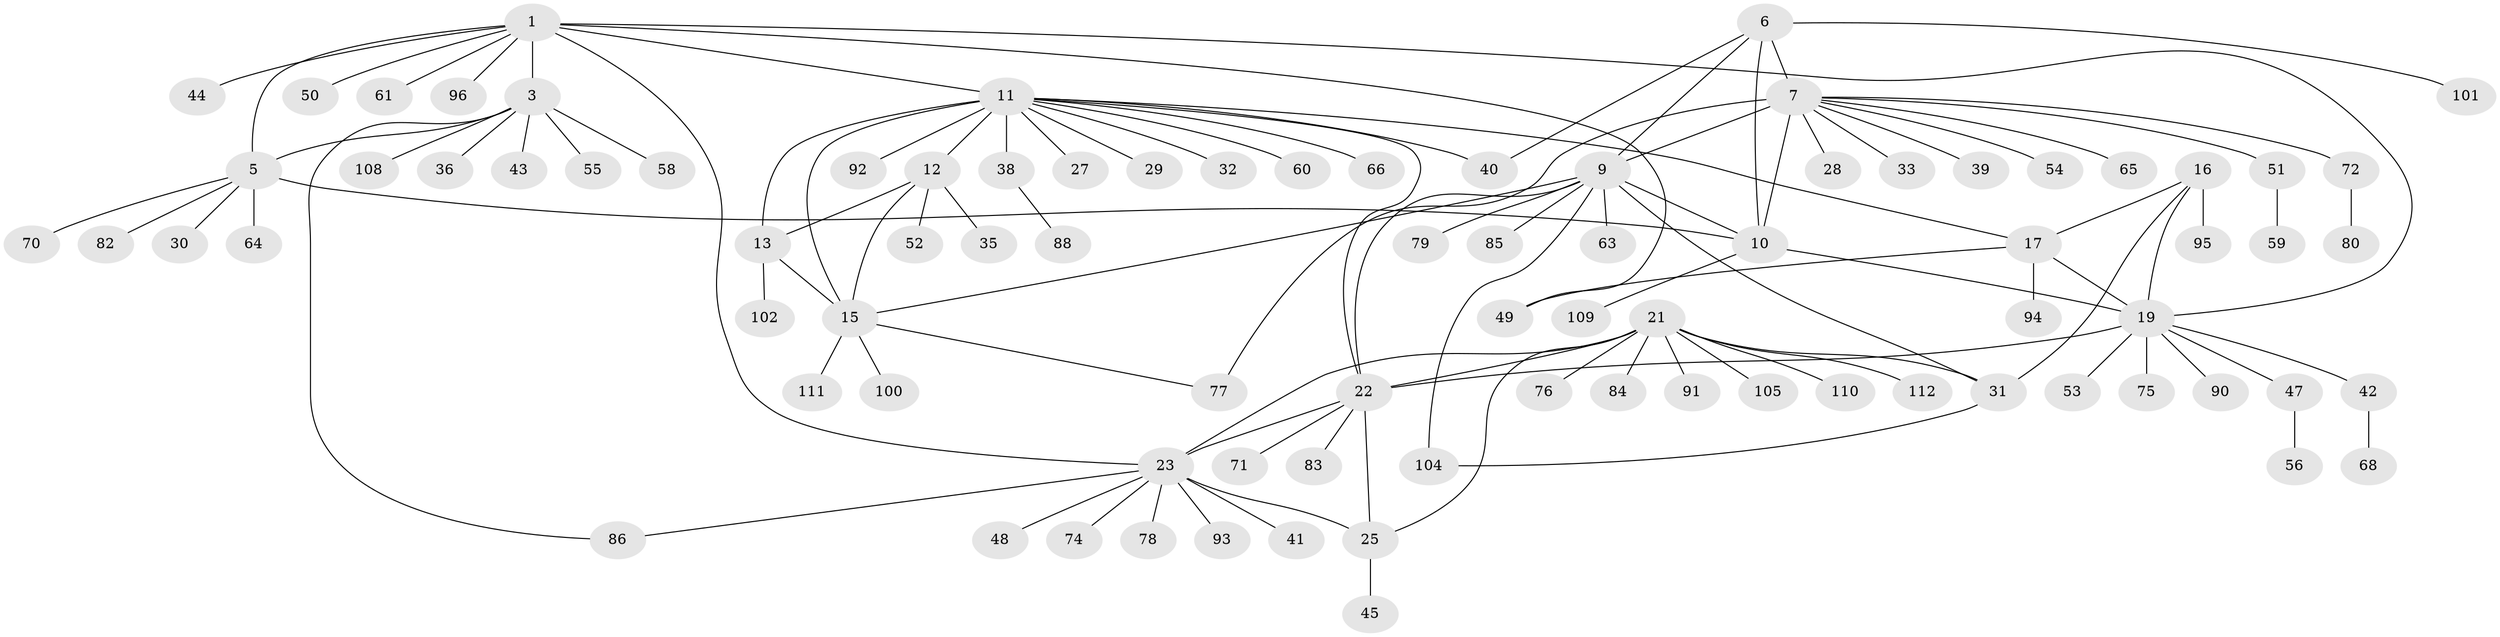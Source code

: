 // original degree distribution, {11: 0.017857142857142856, 5: 0.03571428571428571, 7: 0.07142857142857142, 10: 0.017857142857142856, 9: 0.026785714285714284, 12: 0.008928571428571428, 8: 0.026785714285714284, 6: 0.026785714285714284, 1: 0.6160714285714286, 4: 0.008928571428571428, 3: 0.03571428571428571, 2: 0.10714285714285714}
// Generated by graph-tools (version 1.1) at 2025/11/02/27/25 16:11:29]
// undirected, 87 vertices, 110 edges
graph export_dot {
graph [start="1"]
  node [color=gray90,style=filled];
  1 [super="+2"];
  3 [super="+4"];
  5 [super="+46"];
  6 [super="+62"];
  7 [super="+8"];
  9 [super="+57"];
  10 [super="+87"];
  11 [super="+14"];
  12 [super="+106"];
  13 [super="+69"];
  15 [super="+26"];
  16 [super="+18"];
  17 [super="+107"];
  19 [super="+20"];
  21 [super="+34"];
  22 [super="+24"];
  23 [super="+37"];
  25;
  27;
  28;
  29;
  30;
  31 [super="+67"];
  32;
  33;
  35;
  36;
  38 [super="+103"];
  39;
  40;
  41;
  42 [super="+81"];
  43;
  44;
  45 [super="+89"];
  47 [super="+73"];
  48;
  49;
  50;
  51;
  52;
  53;
  54 [super="+97"];
  55;
  56 [super="+98"];
  58;
  59;
  60;
  61;
  63;
  64;
  65;
  66;
  68;
  70;
  71;
  72;
  74;
  75;
  76;
  77;
  78;
  79;
  80;
  82 [super="+99"];
  83;
  84;
  85;
  86;
  88;
  90;
  91;
  92;
  93;
  94;
  95;
  96;
  100;
  101;
  102;
  104;
  105;
  108;
  109;
  110;
  111;
  112;
  1 -- 3 [weight=4];
  1 -- 5 [weight=2];
  1 -- 23;
  1 -- 44;
  1 -- 49;
  1 -- 50;
  1 -- 61;
  1 -- 96;
  1 -- 11;
  1 -- 19;
  3 -- 5 [weight=2];
  3 -- 43;
  3 -- 58;
  3 -- 108;
  3 -- 36;
  3 -- 86;
  3 -- 55;
  5 -- 10;
  5 -- 30;
  5 -- 64;
  5 -- 70;
  5 -- 82;
  6 -- 7 [weight=2];
  6 -- 9;
  6 -- 10;
  6 -- 40;
  6 -- 101;
  7 -- 9 [weight=2];
  7 -- 10 [weight=2];
  7 -- 51;
  7 -- 54;
  7 -- 77;
  7 -- 33;
  7 -- 65;
  7 -- 39;
  7 -- 72;
  7 -- 28;
  9 -- 10;
  9 -- 15;
  9 -- 31;
  9 -- 63;
  9 -- 79;
  9 -- 85;
  9 -- 104;
  9 -- 22;
  10 -- 109;
  10 -- 19;
  11 -- 12 [weight=2];
  11 -- 13 [weight=2];
  11 -- 15 [weight=2];
  11 -- 17;
  11 -- 22;
  11 -- 32;
  11 -- 92;
  11 -- 66;
  11 -- 38;
  11 -- 40;
  11 -- 27;
  11 -- 60;
  11 -- 29;
  12 -- 13;
  12 -- 15;
  12 -- 35;
  12 -- 52;
  13 -- 15;
  13 -- 102;
  15 -- 77;
  15 -- 100;
  15 -- 111;
  16 -- 17 [weight=2];
  16 -- 19 [weight=4];
  16 -- 31;
  16 -- 95;
  17 -- 19 [weight=2];
  17 -- 49;
  17 -- 94;
  19 -- 47;
  19 -- 53;
  19 -- 22;
  19 -- 42;
  19 -- 75;
  19 -- 90;
  21 -- 22 [weight=2];
  21 -- 23;
  21 -- 25;
  21 -- 76;
  21 -- 112;
  21 -- 84;
  21 -- 105;
  21 -- 91;
  21 -- 110;
  21 -- 31;
  22 -- 23 [weight=2];
  22 -- 25 [weight=2];
  22 -- 71;
  22 -- 83;
  23 -- 25;
  23 -- 41;
  23 -- 78;
  23 -- 86;
  23 -- 93;
  23 -- 48;
  23 -- 74;
  25 -- 45;
  31 -- 104;
  38 -- 88;
  42 -- 68;
  47 -- 56;
  51 -- 59;
  72 -- 80;
}
